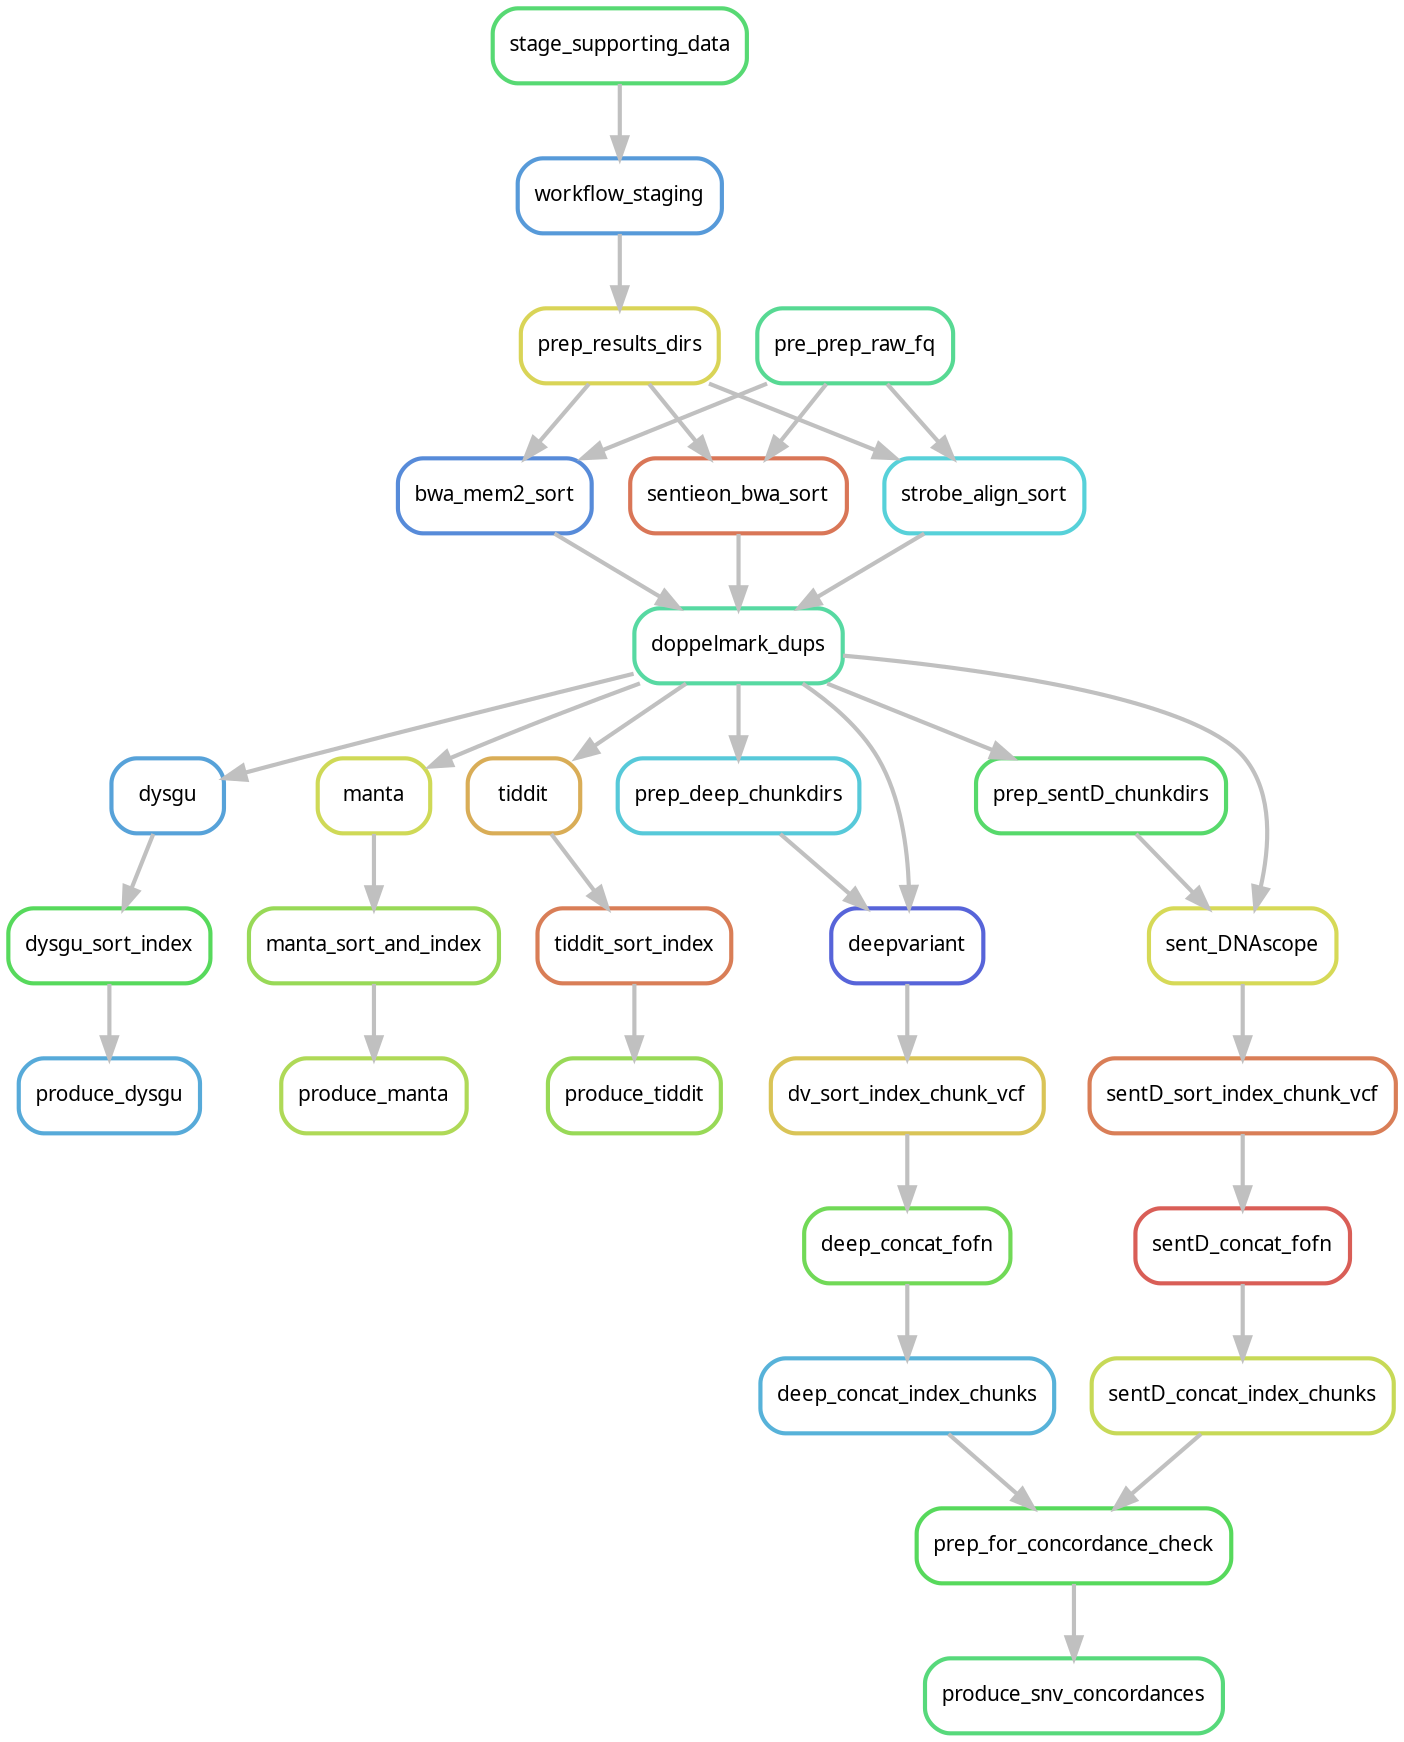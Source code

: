 digraph snakemake_dag {
    graph[bgcolor=white, margin=0];
    node[shape=box, style=rounded, fontname=sans,                 fontsize=10, penwidth=2];
    edge[penwidth=2, color=grey];
	0[label = "produce_dysgu", color = "0.56 0.6 0.85", style="rounded"];
	1[label = "dysgu_sort_index", color = "0.34 0.6 0.85", style="rounded"];
	2[label = "dysgu", color = "0.57 0.6 0.85", style="rounded"];
	3[label = "doppelmark_dups", color = "0.43 0.6 0.85", style="rounded"];
	4[label = "bwa_mem2_sort", color = "0.60 0.6 0.85", style="rounded"];
	5[label = "prep_results_dirs", color = "0.16 0.6 0.85", style="rounded"];
	6[label = "workflow_staging", color = "0.58 0.6 0.85", style="rounded"];
	7[label = "stage_supporting_data", color = "0.37 0.6 0.85", style="rounded"];
	8[label = "pre_prep_raw_fq", color = "0.41 0.6 0.85", style="rounded"];
	9[label = "sentieon_bwa_sort", color = "0.04 0.6 0.85", style="rounded"];
	10[label = "strobe_align_sort", color = "0.51 0.6 0.85", style="rounded"];
	11[label = "produce_manta", color = "0.22 0.6 0.85", style="rounded"];
	12[label = "manta_sort_and_index", color = "0.25 0.6 0.85", style="rounded"];
	13[label = "manta", color = "0.18 0.6 0.85", style="rounded"];
	14[label = "produce_tiddit", color = "0.25 0.6 0.85", style="rounded"];
	15[label = "tiddit_sort_index", color = "0.05 0.6 0.85", style="rounded"];
	16[label = "tiddit", color = "0.11 0.6 0.85", style="rounded"];
	17[label = "produce_snv_concordances", color = "0.38 0.6 0.85", style="rounded"];
	18[label = "prep_for_concordance_check", color = "0.34 0.6 0.85", style="rounded"];
	19[label = "deep_concat_index_chunks", color = "0.55 0.6 0.85", style="rounded"];
	20[label = "deep_concat_fofn", color = "0.30 0.6 0.85", style="rounded"];
	21[label = "dv_sort_index_chunk_vcf", color = "0.14 0.6 0.85", style="rounded"];
	22[label = "deepvariant", color = "0.65 0.6 0.85", style="rounded"];
	23[label = "prep_deep_chunkdirs", color = "0.52 0.6 0.85", style="rounded"];
	24[label = "sentD_concat_index_chunks", color = "0.19 0.6 0.85", style="rounded"];
	25[label = "sentD_concat_fofn", color = "0.01 0.6 0.85", style="rounded"];
	26[label = "sentD_sort_index_chunk_vcf", color = "0.05 0.6 0.85", style="rounded"];
	27[label = "sent_DNAscope", color = "0.17 0.6 0.85", style="rounded"];
	28[label = "prep_sentD_chunkdirs", color = "0.36 0.6 0.85", style="rounded"];
	1 -> 0
	2 -> 1
	3 -> 2
	9 -> 3
	10 -> 3
	4 -> 3
	8 -> 4
	5 -> 4
	6 -> 5
	7 -> 6
	8 -> 9
	5 -> 9
	8 -> 10
	5 -> 10
	12 -> 11
	13 -> 12
	3 -> 13
	15 -> 14
	16 -> 15
	3 -> 16
	18 -> 17
	19 -> 18
	24 -> 18
	20 -> 19
	21 -> 20
	22 -> 21
	3 -> 22
	23 -> 22
	3 -> 23
	25 -> 24
	26 -> 25
	27 -> 26
	3 -> 27
	28 -> 27
	3 -> 28
}            
